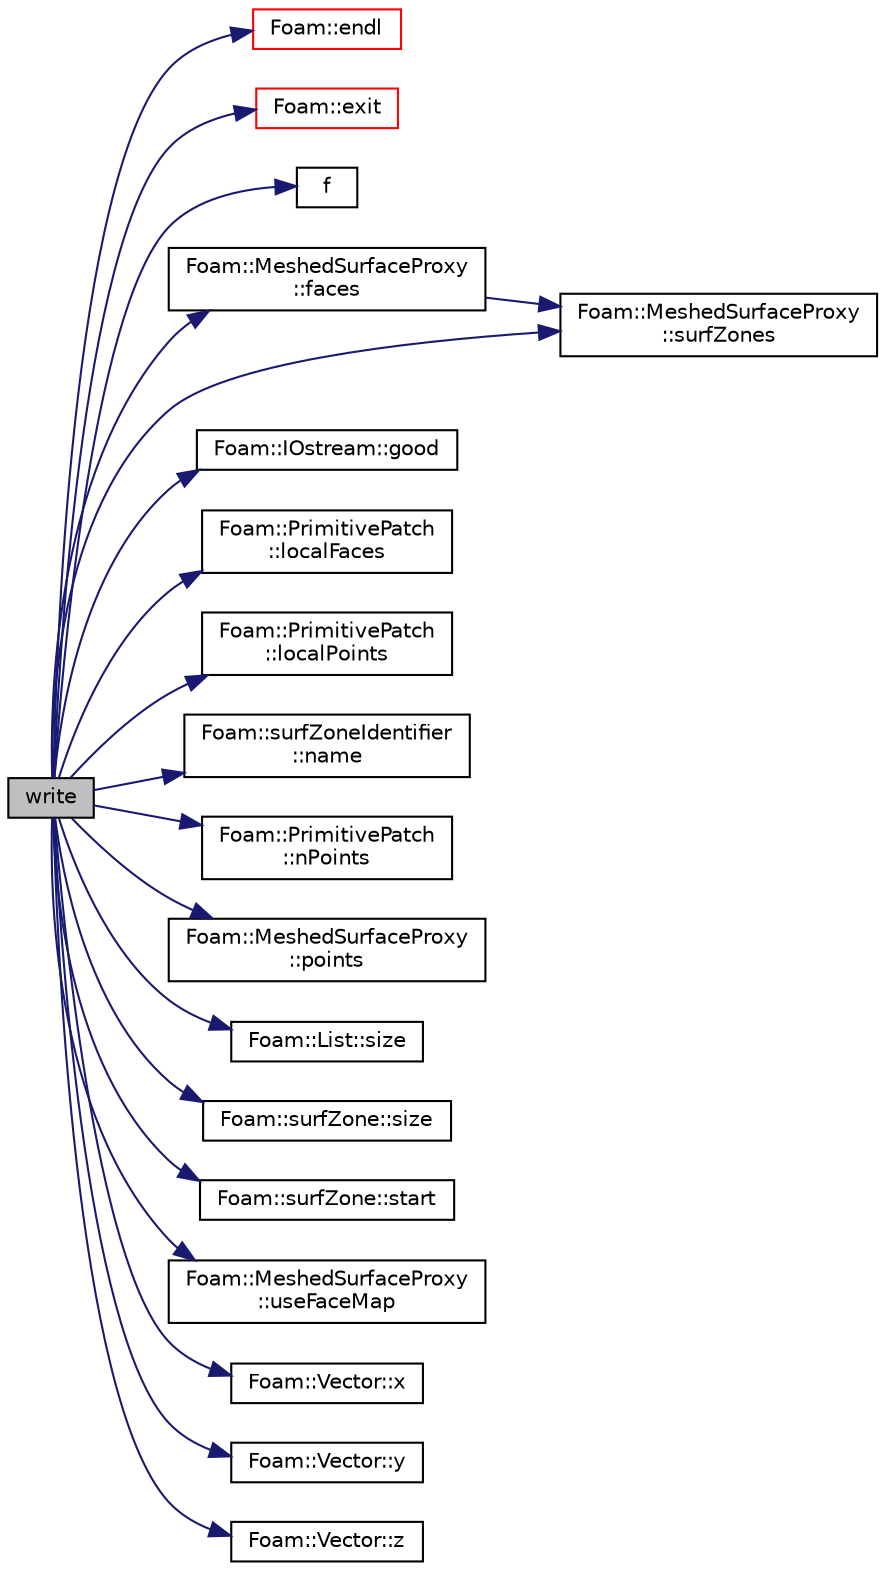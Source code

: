 digraph "write"
{
  bgcolor="transparent";
  edge [fontname="Helvetica",fontsize="10",labelfontname="Helvetica",labelfontsize="10"];
  node [fontname="Helvetica",fontsize="10",shape=record];
  rankdir="LR";
  Node164 [label="write",height=0.2,width=0.4,color="black", fillcolor="grey75", style="filled", fontcolor="black"];
  Node164 -> Node165 [color="midnightblue",fontsize="10",style="solid",fontname="Helvetica"];
  Node165 [label="Foam::endl",height=0.2,width=0.4,color="red",URL="$a21851.html#a2db8fe02a0d3909e9351bb4275b23ce4",tooltip="Add newline and flush stream. "];
  Node164 -> Node167 [color="midnightblue",fontsize="10",style="solid",fontname="Helvetica"];
  Node167 [label="Foam::exit",height=0.2,width=0.4,color="red",URL="$a21851.html#a06ca7250d8e89caf05243ec094843642"];
  Node164 -> Node214 [color="midnightblue",fontsize="10",style="solid",fontname="Helvetica"];
  Node214 [label="f",height=0.2,width=0.4,color="black",URL="$a18335.html#a888be93833ac7a23170555c69c690288"];
  Node164 -> Node215 [color="midnightblue",fontsize="10",style="solid",fontname="Helvetica"];
  Node215 [label="Foam::MeshedSurfaceProxy\l::faces",height=0.2,width=0.4,color="black",URL="$a30837.html#a16c6d36f7c961d037a44e5c235d9aa15",tooltip="Return const access to the faces. "];
  Node215 -> Node216 [color="midnightblue",fontsize="10",style="solid",fontname="Helvetica"];
  Node216 [label="Foam::MeshedSurfaceProxy\l::surfZones",height=0.2,width=0.4,color="black",URL="$a30837.html#a14a75381fb0e82fa2fdf4b3aff01a96a",tooltip="Const access to the surface zones. "];
  Node164 -> Node204 [color="midnightblue",fontsize="10",style="solid",fontname="Helvetica"];
  Node204 [label="Foam::IOstream::good",height=0.2,width=0.4,color="black",URL="$a27333.html#abdcc7f96f487faadc7769afcf58fe992",tooltip="Return true if next operation might succeed. "];
  Node164 -> Node217 [color="midnightblue",fontsize="10",style="solid",fontname="Helvetica"];
  Node217 [label="Foam::PrimitivePatch\l::localFaces",height=0.2,width=0.4,color="black",URL="$a28693.html#aa4bd29e9c9de3d53e26aa2bf2e803c60",tooltip="Return patch faces addressing into local point list. "];
  Node164 -> Node218 [color="midnightblue",fontsize="10",style="solid",fontname="Helvetica"];
  Node218 [label="Foam::PrimitivePatch\l::localPoints",height=0.2,width=0.4,color="black",URL="$a28693.html#aca6c65ee2831bb6795149af7635640a2",tooltip="Return pointField of points in patch. "];
  Node164 -> Node219 [color="midnightblue",fontsize="10",style="solid",fontname="Helvetica"];
  Node219 [label="Foam::surfZoneIdentifier\l::name",height=0.2,width=0.4,color="black",URL="$a30973.html#acc80e00a8ac919288fb55bd14cc88bf6",tooltip="Return name. "];
  Node164 -> Node220 [color="midnightblue",fontsize="10",style="solid",fontname="Helvetica"];
  Node220 [label="Foam::PrimitivePatch\l::nPoints",height=0.2,width=0.4,color="black",URL="$a28693.html#a1c886a784a597459dbf2d9470798e9dd",tooltip="Return number of points supporting patch faces. "];
  Node164 -> Node221 [color="midnightblue",fontsize="10",style="solid",fontname="Helvetica"];
  Node221 [label="Foam::MeshedSurfaceProxy\l::points",height=0.2,width=0.4,color="black",URL="$a30837.html#afb6c3bde245ae6ea91f1c538da59f8fc",tooltip="Return const access to the points. "];
  Node164 -> Node222 [color="midnightblue",fontsize="10",style="solid",fontname="Helvetica"];
  Node222 [label="Foam::List::size",height=0.2,width=0.4,color="black",URL="$a26833.html#a8a5f6fa29bd4b500caf186f60245b384",tooltip="Override size to be inconsistent with allocated storage. "];
  Node164 -> Node223 [color="midnightblue",fontsize="10",style="solid",fontname="Helvetica"];
  Node223 [label="Foam::surfZone::size",height=0.2,width=0.4,color="black",URL="$a30965.html#a9facbf0a118d395c89884e45a5ca4e4b",tooltip="Return size of this zone in the face list. "];
  Node164 -> Node224 [color="midnightblue",fontsize="10",style="solid",fontname="Helvetica"];
  Node224 [label="Foam::surfZone::start",height=0.2,width=0.4,color="black",URL="$a30965.html#a6bfd3e3abb11e98bdb4b98671cec1234",tooltip="Return start label of this zone in the face list. "];
  Node164 -> Node216 [color="midnightblue",fontsize="10",style="solid",fontname="Helvetica"];
  Node164 -> Node225 [color="midnightblue",fontsize="10",style="solid",fontname="Helvetica"];
  Node225 [label="Foam::MeshedSurfaceProxy\l::useFaceMap",height=0.2,width=0.4,color="black",URL="$a30837.html#ab637248fe62dcd14ffe4cd5958954b02",tooltip="Use faceMap? "];
  Node164 -> Node226 [color="midnightblue",fontsize="10",style="solid",fontname="Helvetica"];
  Node226 [label="Foam::Vector::x",height=0.2,width=0.4,color="black",URL="$a29749.html#a63327976e5a8359700064a02ae22548e"];
  Node164 -> Node227 [color="midnightblue",fontsize="10",style="solid",fontname="Helvetica"];
  Node227 [label="Foam::Vector::y",height=0.2,width=0.4,color="black",URL="$a29749.html#a1ee865f676fbac703a49c6654dd3ad74"];
  Node164 -> Node228 [color="midnightblue",fontsize="10",style="solid",fontname="Helvetica"];
  Node228 [label="Foam::Vector::z",height=0.2,width=0.4,color="black",URL="$a29749.html#a1c8320b15610de211ec70ef966581423"];
}
